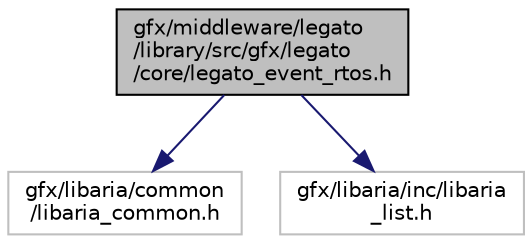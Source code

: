 digraph "gfx/middleware/legato/library/src/gfx/legato/core/legato_event_rtos.h"
{
 // LATEX_PDF_SIZE
  edge [fontname="Helvetica",fontsize="10",labelfontname="Helvetica",labelfontsize="10"];
  node [fontname="Helvetica",fontsize="10",shape=record];
  Node1 [label="gfx/middleware/legato\l/library/src/gfx/legato\l/core/legato_event_rtos.h",height=0.2,width=0.4,color="black", fillcolor="grey75", style="filled", fontcolor="black",tooltip="Legato RTOS event definitions."];
  Node1 -> Node2 [color="midnightblue",fontsize="10",style="solid",fontname="Helvetica"];
  Node2 [label="gfx/libaria/common\l/libaria_common.h",height=0.2,width=0.4,color="grey75", fillcolor="white", style="filled",tooltip=" "];
  Node1 -> Node3 [color="midnightblue",fontsize="10",style="solid",fontname="Helvetica"];
  Node3 [label="gfx/libaria/inc/libaria\l_list.h",height=0.2,width=0.4,color="grey75", fillcolor="white", style="filled",tooltip=" "];
}
